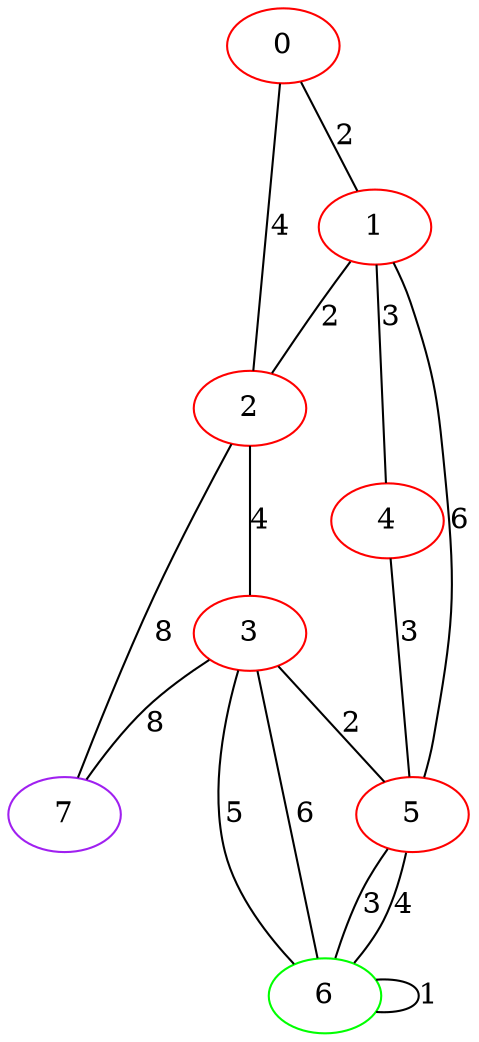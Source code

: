 graph "" {
0 [color=red, weight=1];
1 [color=red, weight=1];
2 [color=red, weight=1];
3 [color=red, weight=1];
4 [color=red, weight=1];
5 [color=red, weight=1];
6 [color=green, weight=2];
7 [color=purple, weight=4];
0 -- 1  [key=0, label=2];
0 -- 2  [key=0, label=4];
1 -- 2  [key=0, label=2];
1 -- 4  [key=0, label=3];
1 -- 5  [key=0, label=6];
2 -- 3  [key=0, label=4];
2 -- 7  [key=0, label=8];
3 -- 5  [key=0, label=2];
3 -- 6  [key=0, label=5];
3 -- 6  [key=1, label=6];
3 -- 7  [key=0, label=8];
4 -- 5  [key=0, label=3];
5 -- 6  [key=0, label=3];
5 -- 6  [key=1, label=4];
6 -- 6  [key=0, label=1];
}

